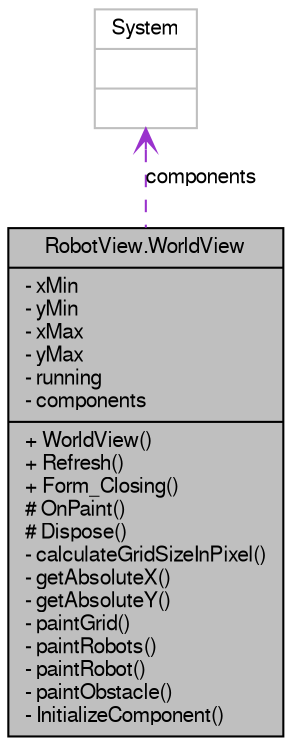 digraph G
{
  edge [fontname="FreeSans",fontsize="10",labelfontname="FreeSans",labelfontsize="10"];
  node [fontname="FreeSans",fontsize="10",shape=record];
  Node1 [label="{RobotView.WorldView\n|- xMin\l- yMin\l- xMax\l- yMax\l- running\l- components\l|+ WorldView()\l+ Refresh()\l+ Form_Closing()\l# OnPaint()\l# Dispose()\l- calculateGridSizeInPixel()\l- getAbsoluteX()\l- getAbsoluteY()\l- paintGrid()\l- paintRobots()\l- paintRobot()\l- paintObstacle()\l- InitializeComponent()\l}",height=0.2,width=0.4,color="black", fillcolor="grey75", style="filled" fontcolor="black"];
  Node2 -> Node1 [dir=back,color="darkorchid3",fontsize="10",style="dashed",label="components",arrowtail="open"];
  Node2 [label="{System\n||}",height=0.2,width=0.4,color="grey75", fillcolor="white", style="filled"];
}
